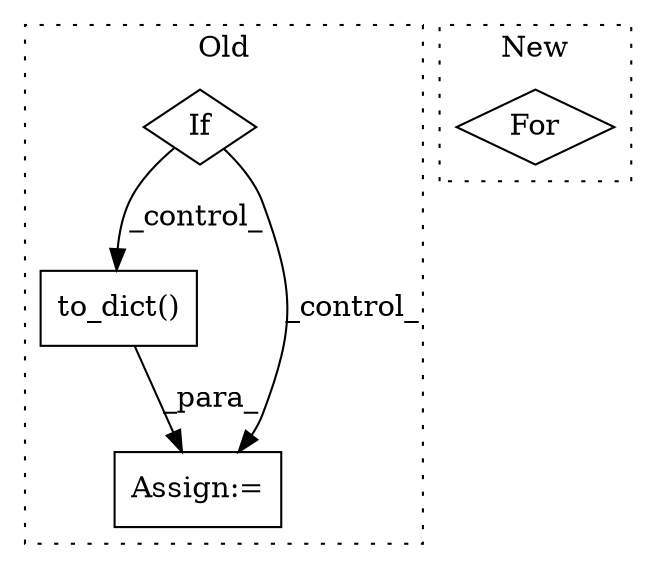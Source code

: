 digraph G {
subgraph cluster0 {
1 [label="to_dict()" a="75" s="2913" l="13" shape="box"];
3 [label="Assign:=" a="68" s="3035" l="3" shape="box"];
4 [label="If" a="96" s="2713" l="3" shape="diamond"];
label = "Old";
style="dotted";
}
subgraph cluster1 {
2 [label="For" a="107" s="2681,2704" l="4,30" shape="diamond"];
label = "New";
style="dotted";
}
1 -> 3 [label="_para_"];
4 -> 1 [label="_control_"];
4 -> 3 [label="_control_"];
}